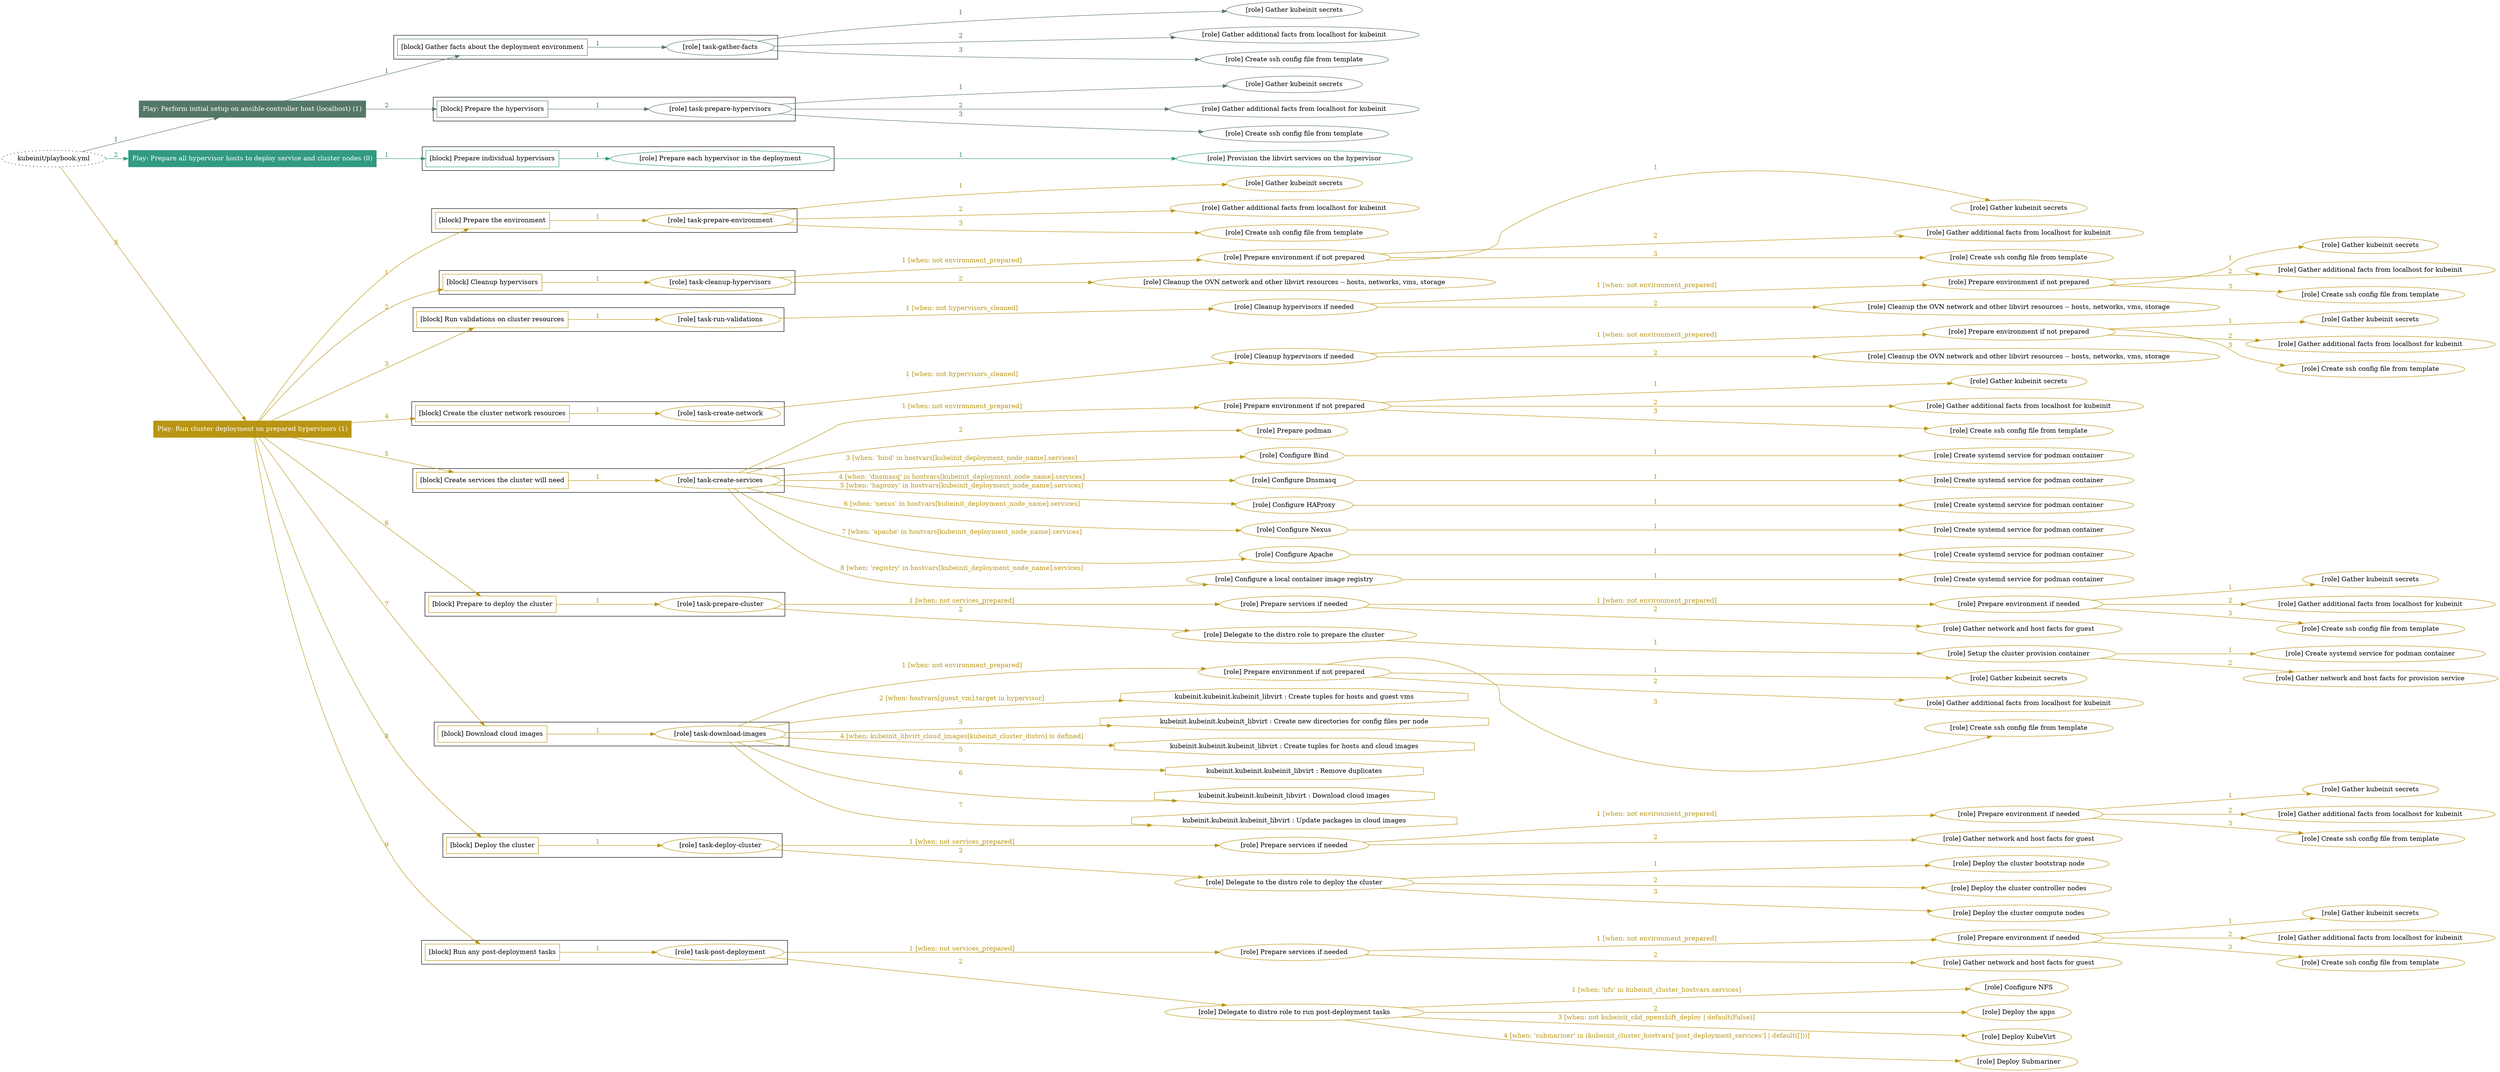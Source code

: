 digraph {
	graph [concentrate=true ordering=in rankdir=LR ratio=fill]
	edge [esep=5 sep=10]
	"kubeinit/playbook.yml" [URL="/home/runner/work/kubeinit/kubeinit/kubeinit/playbook.yml" id=playbook_73aa7940 style=dotted]
	play_77b7f059 [label="Play: Perform initial setup on ansible-controller host (localhost) (1)" URL="/home/runner/work/kubeinit/kubeinit/kubeinit/playbook.yml" color="#557768" fontcolor="#ffffff" id=play_77b7f059 shape=box style=filled tooltip=localhost]
	"kubeinit/playbook.yml" -> play_77b7f059 [label="1 " color="#557768" fontcolor="#557768" id=edge_876aec63 labeltooltip="1 " tooltip="1 "]
	subgraph "Gather kubeinit secrets" {
		role_42b6e3ed [label="[role] Gather kubeinit secrets" URL="/home/runner/.ansible/collections/ansible_collections/kubeinit/kubeinit/roles/kubeinit_prepare/tasks/gather_kubeinit_facts.yml" color="#557768" id=role_42b6e3ed tooltip="Gather kubeinit secrets"]
	}
	subgraph "Gather additional facts from localhost for kubeinit" {
		role_30c38cf1 [label="[role] Gather additional facts from localhost for kubeinit" URL="/home/runner/.ansible/collections/ansible_collections/kubeinit/kubeinit/roles/kubeinit_prepare/tasks/gather_kubeinit_facts.yml" color="#557768" id=role_30c38cf1 tooltip="Gather additional facts from localhost for kubeinit"]
	}
	subgraph "Create ssh config file from template" {
		role_a52dd108 [label="[role] Create ssh config file from template" URL="/home/runner/.ansible/collections/ansible_collections/kubeinit/kubeinit/roles/kubeinit_prepare/tasks/gather_kubeinit_facts.yml" color="#557768" id=role_a52dd108 tooltip="Create ssh config file from template"]
	}
	subgraph "task-gather-facts" {
		role_781a57de [label="[role] task-gather-facts" URL="/home/runner/work/kubeinit/kubeinit/kubeinit/playbook.yml" color="#557768" id=role_781a57de tooltip="task-gather-facts"]
		role_781a57de -> role_42b6e3ed [label="1 " color="#557768" fontcolor="#557768" id=edge_268f8087 labeltooltip="1 " tooltip="1 "]
		role_781a57de -> role_30c38cf1 [label="2 " color="#557768" fontcolor="#557768" id=edge_fd36050e labeltooltip="2 " tooltip="2 "]
		role_781a57de -> role_a52dd108 [label="3 " color="#557768" fontcolor="#557768" id=edge_729027c2 labeltooltip="3 " tooltip="3 "]
	}
	subgraph "Gather kubeinit secrets" {
		role_673e2185 [label="[role] Gather kubeinit secrets" URL="/home/runner/.ansible/collections/ansible_collections/kubeinit/kubeinit/roles/kubeinit_prepare/tasks/gather_kubeinit_facts.yml" color="#557768" id=role_673e2185 tooltip="Gather kubeinit secrets"]
	}
	subgraph "Gather additional facts from localhost for kubeinit" {
		role_f0b79da0 [label="[role] Gather additional facts from localhost for kubeinit" URL="/home/runner/.ansible/collections/ansible_collections/kubeinit/kubeinit/roles/kubeinit_prepare/tasks/gather_kubeinit_facts.yml" color="#557768" id=role_f0b79da0 tooltip="Gather additional facts from localhost for kubeinit"]
	}
	subgraph "Create ssh config file from template" {
		role_86dc5f80 [label="[role] Create ssh config file from template" URL="/home/runner/.ansible/collections/ansible_collections/kubeinit/kubeinit/roles/kubeinit_prepare/tasks/gather_kubeinit_facts.yml" color="#557768" id=role_86dc5f80 tooltip="Create ssh config file from template"]
	}
	subgraph "task-prepare-hypervisors" {
		role_3dabe88e [label="[role] task-prepare-hypervisors" URL="/home/runner/work/kubeinit/kubeinit/kubeinit/playbook.yml" color="#557768" id=role_3dabe88e tooltip="task-prepare-hypervisors"]
		role_3dabe88e -> role_673e2185 [label="1 " color="#557768" fontcolor="#557768" id=edge_9483c1ae labeltooltip="1 " tooltip="1 "]
		role_3dabe88e -> role_f0b79da0 [label="2 " color="#557768" fontcolor="#557768" id=edge_0777ef17 labeltooltip="2 " tooltip="2 "]
		role_3dabe88e -> role_86dc5f80 [label="3 " color="#557768" fontcolor="#557768" id=edge_4f81ac08 labeltooltip="3 " tooltip="3 "]
	}
	subgraph "Play: Perform initial setup on ansible-controller host (localhost) (1)" {
		play_77b7f059 -> block_c660c7ac [label=1 color="#557768" fontcolor="#557768" id=edge_ba9713bd labeltooltip=1 tooltip=1]
		subgraph cluster_block_c660c7ac {
			block_c660c7ac [label="[block] Gather facts about the deployment environment" URL="/home/runner/work/kubeinit/kubeinit/kubeinit/playbook.yml" color="#557768" id=block_c660c7ac labeltooltip="Gather facts about the deployment environment" shape=box tooltip="Gather facts about the deployment environment"]
			block_c660c7ac -> role_781a57de [label="1 " color="#557768" fontcolor="#557768" id=edge_264bc244 labeltooltip="1 " tooltip="1 "]
		}
		play_77b7f059 -> block_96c2974c [label=2 color="#557768" fontcolor="#557768" id=edge_ecccf576 labeltooltip=2 tooltip=2]
		subgraph cluster_block_96c2974c {
			block_96c2974c [label="[block] Prepare the hypervisors" URL="/home/runner/work/kubeinit/kubeinit/kubeinit/playbook.yml" color="#557768" id=block_96c2974c labeltooltip="Prepare the hypervisors" shape=box tooltip="Prepare the hypervisors"]
			block_96c2974c -> role_3dabe88e [label="1 " color="#557768" fontcolor="#557768" id=edge_baafad4e labeltooltip="1 " tooltip="1 "]
		}
	}
	play_0f06b2c6 [label="Play: Prepare all hypervisor hosts to deploy service and cluster nodes (0)" URL="/home/runner/work/kubeinit/kubeinit/kubeinit/playbook.yml" color="#329a82" fontcolor="#ffffff" id=play_0f06b2c6 shape=box style=filled tooltip="Play: Prepare all hypervisor hosts to deploy service and cluster nodes (0)"]
	"kubeinit/playbook.yml" -> play_0f06b2c6 [label="2 " color="#329a82" fontcolor="#329a82" id=edge_367c647f labeltooltip="2 " tooltip="2 "]
	subgraph "Provision the libvirt services on the hypervisor" {
		role_486a2561 [label="[role] Provision the libvirt services on the hypervisor" URL="/home/runner/.ansible/collections/ansible_collections/kubeinit/kubeinit/roles/kubeinit_prepare/tasks/prepare_hypervisor.yml" color="#329a82" id=role_486a2561 tooltip="Provision the libvirt services on the hypervisor"]
	}
	subgraph "Prepare each hypervisor in the deployment" {
		role_6d7b1675 [label="[role] Prepare each hypervisor in the deployment" URL="/home/runner/work/kubeinit/kubeinit/kubeinit/playbook.yml" color="#329a82" id=role_6d7b1675 tooltip="Prepare each hypervisor in the deployment"]
		role_6d7b1675 -> role_486a2561 [label="1 " color="#329a82" fontcolor="#329a82" id=edge_882cb828 labeltooltip="1 " tooltip="1 "]
	}
	subgraph "Play: Prepare all hypervisor hosts to deploy service and cluster nodes (0)" {
		play_0f06b2c6 -> block_17334e14 [label=1 color="#329a82" fontcolor="#329a82" id=edge_ff493f7e labeltooltip=1 tooltip=1]
		subgraph cluster_block_17334e14 {
			block_17334e14 [label="[block] Prepare individual hypervisors" URL="/home/runner/work/kubeinit/kubeinit/kubeinit/playbook.yml" color="#329a82" id=block_17334e14 labeltooltip="Prepare individual hypervisors" shape=box tooltip="Prepare individual hypervisors"]
			block_17334e14 -> role_6d7b1675 [label="1 " color="#329a82" fontcolor="#329a82" id=edge_e977f97d labeltooltip="1 " tooltip="1 "]
		}
	}
	play_8d4b23de [label="Play: Run cluster deployment on prepared hypervisors (1)" URL="/home/runner/work/kubeinit/kubeinit/kubeinit/playbook.yml" color="#b99513" fontcolor="#ffffff" id=play_8d4b23de shape=box style=filled tooltip=localhost]
	"kubeinit/playbook.yml" -> play_8d4b23de [label="3 " color="#b99513" fontcolor="#b99513" id=edge_c06199f5 labeltooltip="3 " tooltip="3 "]
	subgraph "Gather kubeinit secrets" {
		role_553fc7ea [label="[role] Gather kubeinit secrets" URL="/home/runner/.ansible/collections/ansible_collections/kubeinit/kubeinit/roles/kubeinit_prepare/tasks/gather_kubeinit_facts.yml" color="#b99513" id=role_553fc7ea tooltip="Gather kubeinit secrets"]
	}
	subgraph "Gather additional facts from localhost for kubeinit" {
		role_2fa95421 [label="[role] Gather additional facts from localhost for kubeinit" URL="/home/runner/.ansible/collections/ansible_collections/kubeinit/kubeinit/roles/kubeinit_prepare/tasks/gather_kubeinit_facts.yml" color="#b99513" id=role_2fa95421 tooltip="Gather additional facts from localhost for kubeinit"]
	}
	subgraph "Create ssh config file from template" {
		role_7a089277 [label="[role] Create ssh config file from template" URL="/home/runner/.ansible/collections/ansible_collections/kubeinit/kubeinit/roles/kubeinit_prepare/tasks/gather_kubeinit_facts.yml" color="#b99513" id=role_7a089277 tooltip="Create ssh config file from template"]
	}
	subgraph "task-prepare-environment" {
		role_4c256a84 [label="[role] task-prepare-environment" URL="/home/runner/work/kubeinit/kubeinit/kubeinit/playbook.yml" color="#b99513" id=role_4c256a84 tooltip="task-prepare-environment"]
		role_4c256a84 -> role_553fc7ea [label="1 " color="#b99513" fontcolor="#b99513" id=edge_74a0bb49 labeltooltip="1 " tooltip="1 "]
		role_4c256a84 -> role_2fa95421 [label="2 " color="#b99513" fontcolor="#b99513" id=edge_d75780d6 labeltooltip="2 " tooltip="2 "]
		role_4c256a84 -> role_7a089277 [label="3 " color="#b99513" fontcolor="#b99513" id=edge_471e0804 labeltooltip="3 " tooltip="3 "]
	}
	subgraph "Gather kubeinit secrets" {
		role_02e24502 [label="[role] Gather kubeinit secrets" URL="/home/runner/.ansible/collections/ansible_collections/kubeinit/kubeinit/roles/kubeinit_prepare/tasks/gather_kubeinit_facts.yml" color="#b99513" id=role_02e24502 tooltip="Gather kubeinit secrets"]
	}
	subgraph "Gather additional facts from localhost for kubeinit" {
		role_1620b2da [label="[role] Gather additional facts from localhost for kubeinit" URL="/home/runner/.ansible/collections/ansible_collections/kubeinit/kubeinit/roles/kubeinit_prepare/tasks/gather_kubeinit_facts.yml" color="#b99513" id=role_1620b2da tooltip="Gather additional facts from localhost for kubeinit"]
	}
	subgraph "Create ssh config file from template" {
		role_6a111440 [label="[role] Create ssh config file from template" URL="/home/runner/.ansible/collections/ansible_collections/kubeinit/kubeinit/roles/kubeinit_prepare/tasks/gather_kubeinit_facts.yml" color="#b99513" id=role_6a111440 tooltip="Create ssh config file from template"]
	}
	subgraph "Prepare environment if not prepared" {
		role_49f2caa1 [label="[role] Prepare environment if not prepared" URL="/home/runner/.ansible/collections/ansible_collections/kubeinit/kubeinit/roles/kubeinit_prepare/tasks/cleanup_hypervisors.yml" color="#b99513" id=role_49f2caa1 tooltip="Prepare environment if not prepared"]
		role_49f2caa1 -> role_02e24502 [label="1 " color="#b99513" fontcolor="#b99513" id=edge_6d5b104d labeltooltip="1 " tooltip="1 "]
		role_49f2caa1 -> role_1620b2da [label="2 " color="#b99513" fontcolor="#b99513" id=edge_36f37791 labeltooltip="2 " tooltip="2 "]
		role_49f2caa1 -> role_6a111440 [label="3 " color="#b99513" fontcolor="#b99513" id=edge_7f03d119 labeltooltip="3 " tooltip="3 "]
	}
	subgraph "Cleanup the OVN network and other libvirt resources -- hosts, networks, vms, storage" {
		role_19e79baf [label="[role] Cleanup the OVN network and other libvirt resources -- hosts, networks, vms, storage" URL="/home/runner/.ansible/collections/ansible_collections/kubeinit/kubeinit/roles/kubeinit_prepare/tasks/cleanup_hypervisors.yml" color="#b99513" id=role_19e79baf tooltip="Cleanup the OVN network and other libvirt resources -- hosts, networks, vms, storage"]
	}
	subgraph "task-cleanup-hypervisors" {
		role_377736ed [label="[role] task-cleanup-hypervisors" URL="/home/runner/work/kubeinit/kubeinit/kubeinit/playbook.yml" color="#b99513" id=role_377736ed tooltip="task-cleanup-hypervisors"]
		role_377736ed -> role_49f2caa1 [label="1 [when: not environment_prepared]" color="#b99513" fontcolor="#b99513" id=edge_f61d15ff labeltooltip="1 [when: not environment_prepared]" tooltip="1 [when: not environment_prepared]"]
		role_377736ed -> role_19e79baf [label="2 " color="#b99513" fontcolor="#b99513" id=edge_3c9c37d9 labeltooltip="2 " tooltip="2 "]
	}
	subgraph "Gather kubeinit secrets" {
		role_98253d21 [label="[role] Gather kubeinit secrets" URL="/home/runner/.ansible/collections/ansible_collections/kubeinit/kubeinit/roles/kubeinit_prepare/tasks/gather_kubeinit_facts.yml" color="#b99513" id=role_98253d21 tooltip="Gather kubeinit secrets"]
	}
	subgraph "Gather additional facts from localhost for kubeinit" {
		role_db8db9c6 [label="[role] Gather additional facts from localhost for kubeinit" URL="/home/runner/.ansible/collections/ansible_collections/kubeinit/kubeinit/roles/kubeinit_prepare/tasks/gather_kubeinit_facts.yml" color="#b99513" id=role_db8db9c6 tooltip="Gather additional facts from localhost for kubeinit"]
	}
	subgraph "Create ssh config file from template" {
		role_54a4dbec [label="[role] Create ssh config file from template" URL="/home/runner/.ansible/collections/ansible_collections/kubeinit/kubeinit/roles/kubeinit_prepare/tasks/gather_kubeinit_facts.yml" color="#b99513" id=role_54a4dbec tooltip="Create ssh config file from template"]
	}
	subgraph "Prepare environment if not prepared" {
		role_b8436974 [label="[role] Prepare environment if not prepared" URL="/home/runner/.ansible/collections/ansible_collections/kubeinit/kubeinit/roles/kubeinit_prepare/tasks/cleanup_hypervisors.yml" color="#b99513" id=role_b8436974 tooltip="Prepare environment if not prepared"]
		role_b8436974 -> role_98253d21 [label="1 " color="#b99513" fontcolor="#b99513" id=edge_3f57828a labeltooltip="1 " tooltip="1 "]
		role_b8436974 -> role_db8db9c6 [label="2 " color="#b99513" fontcolor="#b99513" id=edge_72e51cda labeltooltip="2 " tooltip="2 "]
		role_b8436974 -> role_54a4dbec [label="3 " color="#b99513" fontcolor="#b99513" id=edge_c96a9a04 labeltooltip="3 " tooltip="3 "]
	}
	subgraph "Cleanup the OVN network and other libvirt resources -- hosts, networks, vms, storage" {
		role_8bdcf054 [label="[role] Cleanup the OVN network and other libvirt resources -- hosts, networks, vms, storage" URL="/home/runner/.ansible/collections/ansible_collections/kubeinit/kubeinit/roles/kubeinit_prepare/tasks/cleanup_hypervisors.yml" color="#b99513" id=role_8bdcf054 tooltip="Cleanup the OVN network and other libvirt resources -- hosts, networks, vms, storage"]
	}
	subgraph "Cleanup hypervisors if needed" {
		role_8f4f4daa [label="[role] Cleanup hypervisors if needed" URL="/home/runner/.ansible/collections/ansible_collections/kubeinit/kubeinit/roles/kubeinit_validations/tasks/main.yml" color="#b99513" id=role_8f4f4daa tooltip="Cleanup hypervisors if needed"]
		role_8f4f4daa -> role_b8436974 [label="1 [when: not environment_prepared]" color="#b99513" fontcolor="#b99513" id=edge_6c31d465 labeltooltip="1 [when: not environment_prepared]" tooltip="1 [when: not environment_prepared]"]
		role_8f4f4daa -> role_8bdcf054 [label="2 " color="#b99513" fontcolor="#b99513" id=edge_10a9f2d1 labeltooltip="2 " tooltip="2 "]
	}
	subgraph "task-run-validations" {
		role_775ff26c [label="[role] task-run-validations" URL="/home/runner/work/kubeinit/kubeinit/kubeinit/playbook.yml" color="#b99513" id=role_775ff26c tooltip="task-run-validations"]
		role_775ff26c -> role_8f4f4daa [label="1 [when: not hypervisors_cleaned]" color="#b99513" fontcolor="#b99513" id=edge_aa94a695 labeltooltip="1 [when: not hypervisors_cleaned]" tooltip="1 [when: not hypervisors_cleaned]"]
	}
	subgraph "Gather kubeinit secrets" {
		role_102e09c4 [label="[role] Gather kubeinit secrets" URL="/home/runner/.ansible/collections/ansible_collections/kubeinit/kubeinit/roles/kubeinit_prepare/tasks/gather_kubeinit_facts.yml" color="#b99513" id=role_102e09c4 tooltip="Gather kubeinit secrets"]
	}
	subgraph "Gather additional facts from localhost for kubeinit" {
		role_d42cb521 [label="[role] Gather additional facts from localhost for kubeinit" URL="/home/runner/.ansible/collections/ansible_collections/kubeinit/kubeinit/roles/kubeinit_prepare/tasks/gather_kubeinit_facts.yml" color="#b99513" id=role_d42cb521 tooltip="Gather additional facts from localhost for kubeinit"]
	}
	subgraph "Create ssh config file from template" {
		role_cd36a2e1 [label="[role] Create ssh config file from template" URL="/home/runner/.ansible/collections/ansible_collections/kubeinit/kubeinit/roles/kubeinit_prepare/tasks/gather_kubeinit_facts.yml" color="#b99513" id=role_cd36a2e1 tooltip="Create ssh config file from template"]
	}
	subgraph "Prepare environment if not prepared" {
		role_fcbc938e [label="[role] Prepare environment if not prepared" URL="/home/runner/.ansible/collections/ansible_collections/kubeinit/kubeinit/roles/kubeinit_prepare/tasks/cleanup_hypervisors.yml" color="#b99513" id=role_fcbc938e tooltip="Prepare environment if not prepared"]
		role_fcbc938e -> role_102e09c4 [label="1 " color="#b99513" fontcolor="#b99513" id=edge_75ae6b6f labeltooltip="1 " tooltip="1 "]
		role_fcbc938e -> role_d42cb521 [label="2 " color="#b99513" fontcolor="#b99513" id=edge_844ba6c8 labeltooltip="2 " tooltip="2 "]
		role_fcbc938e -> role_cd36a2e1 [label="3 " color="#b99513" fontcolor="#b99513" id=edge_0a8ab532 labeltooltip="3 " tooltip="3 "]
	}
	subgraph "Cleanup the OVN network and other libvirt resources -- hosts, networks, vms, storage" {
		role_05c5c28d [label="[role] Cleanup the OVN network and other libvirt resources -- hosts, networks, vms, storage" URL="/home/runner/.ansible/collections/ansible_collections/kubeinit/kubeinit/roles/kubeinit_prepare/tasks/cleanup_hypervisors.yml" color="#b99513" id=role_05c5c28d tooltip="Cleanup the OVN network and other libvirt resources -- hosts, networks, vms, storage"]
	}
	subgraph "Cleanup hypervisors if needed" {
		role_f970d432 [label="[role] Cleanup hypervisors if needed" URL="/home/runner/.ansible/collections/ansible_collections/kubeinit/kubeinit/roles/kubeinit_libvirt/tasks/create_network.yml" color="#b99513" id=role_f970d432 tooltip="Cleanup hypervisors if needed"]
		role_f970d432 -> role_fcbc938e [label="1 [when: not environment_prepared]" color="#b99513" fontcolor="#b99513" id=edge_668fef5b labeltooltip="1 [when: not environment_prepared]" tooltip="1 [when: not environment_prepared]"]
		role_f970d432 -> role_05c5c28d [label="2 " color="#b99513" fontcolor="#b99513" id=edge_f1c63eea labeltooltip="2 " tooltip="2 "]
	}
	subgraph "task-create-network" {
		role_781e65ed [label="[role] task-create-network" URL="/home/runner/work/kubeinit/kubeinit/kubeinit/playbook.yml" color="#b99513" id=role_781e65ed tooltip="task-create-network"]
		role_781e65ed -> role_f970d432 [label="1 [when: not hypervisors_cleaned]" color="#b99513" fontcolor="#b99513" id=edge_b2d5cd12 labeltooltip="1 [when: not hypervisors_cleaned]" tooltip="1 [when: not hypervisors_cleaned]"]
	}
	subgraph "Gather kubeinit secrets" {
		role_8c36b259 [label="[role] Gather kubeinit secrets" URL="/home/runner/.ansible/collections/ansible_collections/kubeinit/kubeinit/roles/kubeinit_prepare/tasks/gather_kubeinit_facts.yml" color="#b99513" id=role_8c36b259 tooltip="Gather kubeinit secrets"]
	}
	subgraph "Gather additional facts from localhost for kubeinit" {
		role_29945821 [label="[role] Gather additional facts from localhost for kubeinit" URL="/home/runner/.ansible/collections/ansible_collections/kubeinit/kubeinit/roles/kubeinit_prepare/tasks/gather_kubeinit_facts.yml" color="#b99513" id=role_29945821 tooltip="Gather additional facts from localhost for kubeinit"]
	}
	subgraph "Create ssh config file from template" {
		role_59a2f965 [label="[role] Create ssh config file from template" URL="/home/runner/.ansible/collections/ansible_collections/kubeinit/kubeinit/roles/kubeinit_prepare/tasks/gather_kubeinit_facts.yml" color="#b99513" id=role_59a2f965 tooltip="Create ssh config file from template"]
	}
	subgraph "Prepare environment if not prepared" {
		role_d01ee7a2 [label="[role] Prepare environment if not prepared" URL="/home/runner/.ansible/collections/ansible_collections/kubeinit/kubeinit/roles/kubeinit_services/tasks/main.yml" color="#b99513" id=role_d01ee7a2 tooltip="Prepare environment if not prepared"]
		role_d01ee7a2 -> role_8c36b259 [label="1 " color="#b99513" fontcolor="#b99513" id=edge_57781030 labeltooltip="1 " tooltip="1 "]
		role_d01ee7a2 -> role_29945821 [label="2 " color="#b99513" fontcolor="#b99513" id=edge_82c34857 labeltooltip="2 " tooltip="2 "]
		role_d01ee7a2 -> role_59a2f965 [label="3 " color="#b99513" fontcolor="#b99513" id=edge_6105bed0 labeltooltip="3 " tooltip="3 "]
	}
	subgraph "Prepare podman" {
		role_70132996 [label="[role] Prepare podman" URL="/home/runner/.ansible/collections/ansible_collections/kubeinit/kubeinit/roles/kubeinit_services/tasks/00_create_service_pod.yml" color="#b99513" id=role_70132996 tooltip="Prepare podman"]
	}
	subgraph "Create systemd service for podman container" {
		role_55cbd237 [label="[role] Create systemd service for podman container" URL="/home/runner/.ansible/collections/ansible_collections/kubeinit/kubeinit/roles/kubeinit_bind/tasks/main.yml" color="#b99513" id=role_55cbd237 tooltip="Create systemd service for podman container"]
	}
	subgraph "Configure Bind" {
		role_05f12ec2 [label="[role] Configure Bind" URL="/home/runner/.ansible/collections/ansible_collections/kubeinit/kubeinit/roles/kubeinit_services/tasks/start_services_containers.yml" color="#b99513" id=role_05f12ec2 tooltip="Configure Bind"]
		role_05f12ec2 -> role_55cbd237 [label="1 " color="#b99513" fontcolor="#b99513" id=edge_34add593 labeltooltip="1 " tooltip="1 "]
	}
	subgraph "Create systemd service for podman container" {
		role_6254d09f [label="[role] Create systemd service for podman container" URL="/home/runner/.ansible/collections/ansible_collections/kubeinit/kubeinit/roles/kubeinit_dnsmasq/tasks/main.yml" color="#b99513" id=role_6254d09f tooltip="Create systemd service for podman container"]
	}
	subgraph "Configure Dnsmasq" {
		role_a2ce11c8 [label="[role] Configure Dnsmasq" URL="/home/runner/.ansible/collections/ansible_collections/kubeinit/kubeinit/roles/kubeinit_services/tasks/start_services_containers.yml" color="#b99513" id=role_a2ce11c8 tooltip="Configure Dnsmasq"]
		role_a2ce11c8 -> role_6254d09f [label="1 " color="#b99513" fontcolor="#b99513" id=edge_29154c09 labeltooltip="1 " tooltip="1 "]
	}
	subgraph "Create systemd service for podman container" {
		role_b6067ca4 [label="[role] Create systemd service for podman container" URL="/home/runner/.ansible/collections/ansible_collections/kubeinit/kubeinit/roles/kubeinit_haproxy/tasks/main.yml" color="#b99513" id=role_b6067ca4 tooltip="Create systemd service for podman container"]
	}
	subgraph "Configure HAProxy" {
		role_fd6523a4 [label="[role] Configure HAProxy" URL="/home/runner/.ansible/collections/ansible_collections/kubeinit/kubeinit/roles/kubeinit_services/tasks/start_services_containers.yml" color="#b99513" id=role_fd6523a4 tooltip="Configure HAProxy"]
		role_fd6523a4 -> role_b6067ca4 [label="1 " color="#b99513" fontcolor="#b99513" id=edge_427c9698 labeltooltip="1 " tooltip="1 "]
	}
	subgraph "Create systemd service for podman container" {
		role_b9b83986 [label="[role] Create systemd service for podman container" URL="/home/runner/.ansible/collections/ansible_collections/kubeinit/kubeinit/roles/kubeinit_nexus/tasks/main.yml" color="#b99513" id=role_b9b83986 tooltip="Create systemd service for podman container"]
	}
	subgraph "Configure Nexus" {
		role_a5252b3a [label="[role] Configure Nexus" URL="/home/runner/.ansible/collections/ansible_collections/kubeinit/kubeinit/roles/kubeinit_services/tasks/start_services_containers.yml" color="#b99513" id=role_a5252b3a tooltip="Configure Nexus"]
		role_a5252b3a -> role_b9b83986 [label="1 " color="#b99513" fontcolor="#b99513" id=edge_8d0e93cd labeltooltip="1 " tooltip="1 "]
	}
	subgraph "Create systemd service for podman container" {
		role_c49f8c93 [label="[role] Create systemd service for podman container" URL="/home/runner/.ansible/collections/ansible_collections/kubeinit/kubeinit/roles/kubeinit_apache/tasks/main.yml" color="#b99513" id=role_c49f8c93 tooltip="Create systemd service for podman container"]
	}
	subgraph "Configure Apache" {
		role_1ab5c257 [label="[role] Configure Apache" URL="/home/runner/.ansible/collections/ansible_collections/kubeinit/kubeinit/roles/kubeinit_services/tasks/start_services_containers.yml" color="#b99513" id=role_1ab5c257 tooltip="Configure Apache"]
		role_1ab5c257 -> role_c49f8c93 [label="1 " color="#b99513" fontcolor="#b99513" id=edge_0ab4131d labeltooltip="1 " tooltip="1 "]
	}
	subgraph "Create systemd service for podman container" {
		role_7c6852c6 [label="[role] Create systemd service for podman container" URL="/home/runner/.ansible/collections/ansible_collections/kubeinit/kubeinit/roles/kubeinit_registry/tasks/main.yml" color="#b99513" id=role_7c6852c6 tooltip="Create systemd service for podman container"]
	}
	subgraph "Configure a local container image registry" {
		role_31b606ee [label="[role] Configure a local container image registry" URL="/home/runner/.ansible/collections/ansible_collections/kubeinit/kubeinit/roles/kubeinit_services/tasks/start_services_containers.yml" color="#b99513" id=role_31b606ee tooltip="Configure a local container image registry"]
		role_31b606ee -> role_7c6852c6 [label="1 " color="#b99513" fontcolor="#b99513" id=edge_30120368 labeltooltip="1 " tooltip="1 "]
	}
	subgraph "task-create-services" {
		role_31505a32 [label="[role] task-create-services" URL="/home/runner/work/kubeinit/kubeinit/kubeinit/playbook.yml" color="#b99513" id=role_31505a32 tooltip="task-create-services"]
		role_31505a32 -> role_d01ee7a2 [label="1 [when: not environment_prepared]" color="#b99513" fontcolor="#b99513" id=edge_4f71b64b labeltooltip="1 [when: not environment_prepared]" tooltip="1 [when: not environment_prepared]"]
		role_31505a32 -> role_70132996 [label="2 " color="#b99513" fontcolor="#b99513" id=edge_8ffcecb2 labeltooltip="2 " tooltip="2 "]
		role_31505a32 -> role_05f12ec2 [label="3 [when: 'bind' in hostvars[kubeinit_deployment_node_name].services]" color="#b99513" fontcolor="#b99513" id=edge_3326d9ca labeltooltip="3 [when: 'bind' in hostvars[kubeinit_deployment_node_name].services]" tooltip="3 [when: 'bind' in hostvars[kubeinit_deployment_node_name].services]"]
		role_31505a32 -> role_a2ce11c8 [label="4 [when: 'dnsmasq' in hostvars[kubeinit_deployment_node_name].services]" color="#b99513" fontcolor="#b99513" id=edge_51deca5f labeltooltip="4 [when: 'dnsmasq' in hostvars[kubeinit_deployment_node_name].services]" tooltip="4 [when: 'dnsmasq' in hostvars[kubeinit_deployment_node_name].services]"]
		role_31505a32 -> role_fd6523a4 [label="5 [when: 'haproxy' in hostvars[kubeinit_deployment_node_name].services]" color="#b99513" fontcolor="#b99513" id=edge_9e289aaf labeltooltip="5 [when: 'haproxy' in hostvars[kubeinit_deployment_node_name].services]" tooltip="5 [when: 'haproxy' in hostvars[kubeinit_deployment_node_name].services]"]
		role_31505a32 -> role_a5252b3a [label="6 [when: 'nexus' in hostvars[kubeinit_deployment_node_name].services]" color="#b99513" fontcolor="#b99513" id=edge_ea679473 labeltooltip="6 [when: 'nexus' in hostvars[kubeinit_deployment_node_name].services]" tooltip="6 [when: 'nexus' in hostvars[kubeinit_deployment_node_name].services]"]
		role_31505a32 -> role_1ab5c257 [label="7 [when: 'apache' in hostvars[kubeinit_deployment_node_name].services]" color="#b99513" fontcolor="#b99513" id=edge_762d8f34 labeltooltip="7 [when: 'apache' in hostvars[kubeinit_deployment_node_name].services]" tooltip="7 [when: 'apache' in hostvars[kubeinit_deployment_node_name].services]"]
		role_31505a32 -> role_31b606ee [label="8 [when: 'registry' in hostvars[kubeinit_deployment_node_name].services]" color="#b99513" fontcolor="#b99513" id=edge_0c09cc63 labeltooltip="8 [when: 'registry' in hostvars[kubeinit_deployment_node_name].services]" tooltip="8 [when: 'registry' in hostvars[kubeinit_deployment_node_name].services]"]
	}
	subgraph "Gather kubeinit secrets" {
		role_49596a7b [label="[role] Gather kubeinit secrets" URL="/home/runner/.ansible/collections/ansible_collections/kubeinit/kubeinit/roles/kubeinit_prepare/tasks/gather_kubeinit_facts.yml" color="#b99513" id=role_49596a7b tooltip="Gather kubeinit secrets"]
	}
	subgraph "Gather additional facts from localhost for kubeinit" {
		role_dddd9edf [label="[role] Gather additional facts from localhost for kubeinit" URL="/home/runner/.ansible/collections/ansible_collections/kubeinit/kubeinit/roles/kubeinit_prepare/tasks/gather_kubeinit_facts.yml" color="#b99513" id=role_dddd9edf tooltip="Gather additional facts from localhost for kubeinit"]
	}
	subgraph "Create ssh config file from template" {
		role_5545ca25 [label="[role] Create ssh config file from template" URL="/home/runner/.ansible/collections/ansible_collections/kubeinit/kubeinit/roles/kubeinit_prepare/tasks/gather_kubeinit_facts.yml" color="#b99513" id=role_5545ca25 tooltip="Create ssh config file from template"]
	}
	subgraph "Prepare environment if needed" {
		role_7bed1615 [label="[role] Prepare environment if needed" URL="/home/runner/.ansible/collections/ansible_collections/kubeinit/kubeinit/roles/kubeinit_services/tasks/prepare_services.yml" color="#b99513" id=role_7bed1615 tooltip="Prepare environment if needed"]
		role_7bed1615 -> role_49596a7b [label="1 " color="#b99513" fontcolor="#b99513" id=edge_15ea4dc5 labeltooltip="1 " tooltip="1 "]
		role_7bed1615 -> role_dddd9edf [label="2 " color="#b99513" fontcolor="#b99513" id=edge_3a8f386c labeltooltip="2 " tooltip="2 "]
		role_7bed1615 -> role_5545ca25 [label="3 " color="#b99513" fontcolor="#b99513" id=edge_db05877a labeltooltip="3 " tooltip="3 "]
	}
	subgraph "Gather network and host facts for guest" {
		role_3f3fa3e2 [label="[role] Gather network and host facts for guest" URL="/home/runner/.ansible/collections/ansible_collections/kubeinit/kubeinit/roles/kubeinit_services/tasks/prepare_services.yml" color="#b99513" id=role_3f3fa3e2 tooltip="Gather network and host facts for guest"]
	}
	subgraph "Prepare services if needed" {
		role_9eb60955 [label="[role] Prepare services if needed" URL="/home/runner/.ansible/collections/ansible_collections/kubeinit/kubeinit/roles/kubeinit_prepare/tasks/prepare_cluster.yml" color="#b99513" id=role_9eb60955 tooltip="Prepare services if needed"]
		role_9eb60955 -> role_7bed1615 [label="1 [when: not environment_prepared]" color="#b99513" fontcolor="#b99513" id=edge_3d2ce43d labeltooltip="1 [when: not environment_prepared]" tooltip="1 [when: not environment_prepared]"]
		role_9eb60955 -> role_3f3fa3e2 [label="2 " color="#b99513" fontcolor="#b99513" id=edge_4f8fa911 labeltooltip="2 " tooltip="2 "]
	}
	subgraph "Create systemd service for podman container" {
		role_ee719f2b [label="[role] Create systemd service for podman container" URL="/home/runner/.ansible/collections/ansible_collections/kubeinit/kubeinit/roles/kubeinit_services/tasks/create_provision_container.yml" color="#b99513" id=role_ee719f2b tooltip="Create systemd service for podman container"]
	}
	subgraph "Gather network and host facts for provision service" {
		role_342296b5 [label="[role] Gather network and host facts for provision service" URL="/home/runner/.ansible/collections/ansible_collections/kubeinit/kubeinit/roles/kubeinit_services/tasks/create_provision_container.yml" color="#b99513" id=role_342296b5 tooltip="Gather network and host facts for provision service"]
	}
	subgraph "Setup the cluster provision container" {
		role_90021887 [label="[role] Setup the cluster provision container" URL="/home/runner/.ansible/collections/ansible_collections/kubeinit/kubeinit/roles/kubeinit_okd/tasks/prepare_cluster.yml" color="#b99513" id=role_90021887 tooltip="Setup the cluster provision container"]
		role_90021887 -> role_ee719f2b [label="1 " color="#b99513" fontcolor="#b99513" id=edge_41cda00c labeltooltip="1 " tooltip="1 "]
		role_90021887 -> role_342296b5 [label="2 " color="#b99513" fontcolor="#b99513" id=edge_049aaf02 labeltooltip="2 " tooltip="2 "]
	}
	subgraph "Delegate to the distro role to prepare the cluster" {
		role_62b9df59 [label="[role] Delegate to the distro role to prepare the cluster" URL="/home/runner/.ansible/collections/ansible_collections/kubeinit/kubeinit/roles/kubeinit_prepare/tasks/prepare_cluster.yml" color="#b99513" id=role_62b9df59 tooltip="Delegate to the distro role to prepare the cluster"]
		role_62b9df59 -> role_90021887 [label="1 " color="#b99513" fontcolor="#b99513" id=edge_5d1dec52 labeltooltip="1 " tooltip="1 "]
	}
	subgraph "task-prepare-cluster" {
		role_0006ed11 [label="[role] task-prepare-cluster" URL="/home/runner/work/kubeinit/kubeinit/kubeinit/playbook.yml" color="#b99513" id=role_0006ed11 tooltip="task-prepare-cluster"]
		role_0006ed11 -> role_9eb60955 [label="1 [when: not services_prepared]" color="#b99513" fontcolor="#b99513" id=edge_30d4cfed labeltooltip="1 [when: not services_prepared]" tooltip="1 [when: not services_prepared]"]
		role_0006ed11 -> role_62b9df59 [label="2 " color="#b99513" fontcolor="#b99513" id=edge_be00352b labeltooltip="2 " tooltip="2 "]
	}
	subgraph "Gather kubeinit secrets" {
		role_7b356f6b [label="[role] Gather kubeinit secrets" URL="/home/runner/.ansible/collections/ansible_collections/kubeinit/kubeinit/roles/kubeinit_prepare/tasks/gather_kubeinit_facts.yml" color="#b99513" id=role_7b356f6b tooltip="Gather kubeinit secrets"]
	}
	subgraph "Gather additional facts from localhost for kubeinit" {
		role_602cbb9a [label="[role] Gather additional facts from localhost for kubeinit" URL="/home/runner/.ansible/collections/ansible_collections/kubeinit/kubeinit/roles/kubeinit_prepare/tasks/gather_kubeinit_facts.yml" color="#b99513" id=role_602cbb9a tooltip="Gather additional facts from localhost for kubeinit"]
	}
	subgraph "Create ssh config file from template" {
		role_51f89a1e [label="[role] Create ssh config file from template" URL="/home/runner/.ansible/collections/ansible_collections/kubeinit/kubeinit/roles/kubeinit_prepare/tasks/gather_kubeinit_facts.yml" color="#b99513" id=role_51f89a1e tooltip="Create ssh config file from template"]
	}
	subgraph "Prepare environment if not prepared" {
		role_deaaf60e [label="[role] Prepare environment if not prepared" URL="/home/runner/.ansible/collections/ansible_collections/kubeinit/kubeinit/roles/kubeinit_libvirt/tasks/download_cloud_images.yml" color="#b99513" id=role_deaaf60e tooltip="Prepare environment if not prepared"]
		role_deaaf60e -> role_7b356f6b [label="1 " color="#b99513" fontcolor="#b99513" id=edge_ae46f01c labeltooltip="1 " tooltip="1 "]
		role_deaaf60e -> role_602cbb9a [label="2 " color="#b99513" fontcolor="#b99513" id=edge_6e8e6282 labeltooltip="2 " tooltip="2 "]
		role_deaaf60e -> role_51f89a1e [label="3 " color="#b99513" fontcolor="#b99513" id=edge_e50e66b0 labeltooltip="3 " tooltip="3 "]
	}
	subgraph "task-download-images" {
		role_4997d1a4 [label="[role] task-download-images" URL="/home/runner/work/kubeinit/kubeinit/kubeinit/playbook.yml" color="#b99513" id=role_4997d1a4 tooltip="task-download-images"]
		role_4997d1a4 -> role_deaaf60e [label="1 [when: not environment_prepared]" color="#b99513" fontcolor="#b99513" id=edge_7150475f labeltooltip="1 [when: not environment_prepared]" tooltip="1 [when: not environment_prepared]"]
		task_0ad57b36 [label="kubeinit.kubeinit.kubeinit_libvirt : Create tuples for hosts and guest vms" URL="/home/runner/.ansible/collections/ansible_collections/kubeinit/kubeinit/roles/kubeinit_libvirt/tasks/download_cloud_images.yml" color="#b99513" id=task_0ad57b36 shape=octagon tooltip="kubeinit.kubeinit.kubeinit_libvirt : Create tuples for hosts and guest vms"]
		role_4997d1a4 -> task_0ad57b36 [label="2 [when: hostvars[guest_vm].target in hypervisor]" color="#b99513" fontcolor="#b99513" id=edge_c06a1142 labeltooltip="2 [when: hostvars[guest_vm].target in hypervisor]" tooltip="2 [when: hostvars[guest_vm].target in hypervisor]"]
		task_4f43a0e6 [label="kubeinit.kubeinit.kubeinit_libvirt : Create new directories for config files per node" URL="/home/runner/.ansible/collections/ansible_collections/kubeinit/kubeinit/roles/kubeinit_libvirt/tasks/download_cloud_images.yml" color="#b99513" id=task_4f43a0e6 shape=octagon tooltip="kubeinit.kubeinit.kubeinit_libvirt : Create new directories for config files per node"]
		role_4997d1a4 -> task_4f43a0e6 [label="3 " color="#b99513" fontcolor="#b99513" id=edge_eaf7844f labeltooltip="3 " tooltip="3 "]
		task_eaa51f11 [label="kubeinit.kubeinit.kubeinit_libvirt : Create tuples for hosts and cloud images" URL="/home/runner/.ansible/collections/ansible_collections/kubeinit/kubeinit/roles/kubeinit_libvirt/tasks/download_cloud_images.yml" color="#b99513" id=task_eaa51f11 shape=octagon tooltip="kubeinit.kubeinit.kubeinit_libvirt : Create tuples for hosts and cloud images"]
		role_4997d1a4 -> task_eaa51f11 [label="4 [when: kubeinit_libvirt_cloud_images[kubeinit_cluster_distro] is defined]" color="#b99513" fontcolor="#b99513" id=edge_325a11d9 labeltooltip="4 [when: kubeinit_libvirt_cloud_images[kubeinit_cluster_distro] is defined]" tooltip="4 [when: kubeinit_libvirt_cloud_images[kubeinit_cluster_distro] is defined]"]
		task_61771956 [label="kubeinit.kubeinit.kubeinit_libvirt : Remove duplicates" URL="/home/runner/.ansible/collections/ansible_collections/kubeinit/kubeinit/roles/kubeinit_libvirt/tasks/download_cloud_images.yml" color="#b99513" id=task_61771956 shape=octagon tooltip="kubeinit.kubeinit.kubeinit_libvirt : Remove duplicates"]
		role_4997d1a4 -> task_61771956 [label="5 " color="#b99513" fontcolor="#b99513" id=edge_d5413c09 labeltooltip="5 " tooltip="5 "]
		task_9d68301d [label="kubeinit.kubeinit.kubeinit_libvirt : Download cloud images" URL="/home/runner/.ansible/collections/ansible_collections/kubeinit/kubeinit/roles/kubeinit_libvirt/tasks/download_cloud_images.yml" color="#b99513" id=task_9d68301d shape=octagon tooltip="kubeinit.kubeinit.kubeinit_libvirt : Download cloud images"]
		role_4997d1a4 -> task_9d68301d [label="6 " color="#b99513" fontcolor="#b99513" id=edge_faa897e0 labeltooltip="6 " tooltip="6 "]
		task_79dab4e0 [label="kubeinit.kubeinit.kubeinit_libvirt : Update packages in cloud images" URL="/home/runner/.ansible/collections/ansible_collections/kubeinit/kubeinit/roles/kubeinit_libvirt/tasks/download_cloud_images.yml" color="#b99513" id=task_79dab4e0 shape=octagon tooltip="kubeinit.kubeinit.kubeinit_libvirt : Update packages in cloud images"]
		role_4997d1a4 -> task_79dab4e0 [label="7 " color="#b99513" fontcolor="#b99513" id=edge_d8077d53 labeltooltip="7 " tooltip="7 "]
	}
	subgraph "Gather kubeinit secrets" {
		role_43a031f0 [label="[role] Gather kubeinit secrets" URL="/home/runner/.ansible/collections/ansible_collections/kubeinit/kubeinit/roles/kubeinit_prepare/tasks/gather_kubeinit_facts.yml" color="#b99513" id=role_43a031f0 tooltip="Gather kubeinit secrets"]
	}
	subgraph "Gather additional facts from localhost for kubeinit" {
		role_a2fc396a [label="[role] Gather additional facts from localhost for kubeinit" URL="/home/runner/.ansible/collections/ansible_collections/kubeinit/kubeinit/roles/kubeinit_prepare/tasks/gather_kubeinit_facts.yml" color="#b99513" id=role_a2fc396a tooltip="Gather additional facts from localhost for kubeinit"]
	}
	subgraph "Create ssh config file from template" {
		role_60ed2cce [label="[role] Create ssh config file from template" URL="/home/runner/.ansible/collections/ansible_collections/kubeinit/kubeinit/roles/kubeinit_prepare/tasks/gather_kubeinit_facts.yml" color="#b99513" id=role_60ed2cce tooltip="Create ssh config file from template"]
	}
	subgraph "Prepare environment if needed" {
		role_840a8c62 [label="[role] Prepare environment if needed" URL="/home/runner/.ansible/collections/ansible_collections/kubeinit/kubeinit/roles/kubeinit_services/tasks/prepare_services.yml" color="#b99513" id=role_840a8c62 tooltip="Prepare environment if needed"]
		role_840a8c62 -> role_43a031f0 [label="1 " color="#b99513" fontcolor="#b99513" id=edge_f5aa1d39 labeltooltip="1 " tooltip="1 "]
		role_840a8c62 -> role_a2fc396a [label="2 " color="#b99513" fontcolor="#b99513" id=edge_92e50c0c labeltooltip="2 " tooltip="2 "]
		role_840a8c62 -> role_60ed2cce [label="3 " color="#b99513" fontcolor="#b99513" id=edge_ed0926e2 labeltooltip="3 " tooltip="3 "]
	}
	subgraph "Gather network and host facts for guest" {
		role_615dac7f [label="[role] Gather network and host facts for guest" URL="/home/runner/.ansible/collections/ansible_collections/kubeinit/kubeinit/roles/kubeinit_services/tasks/prepare_services.yml" color="#b99513" id=role_615dac7f tooltip="Gather network and host facts for guest"]
	}
	subgraph "Prepare services if needed" {
		role_73825e86 [label="[role] Prepare services if needed" URL="/home/runner/.ansible/collections/ansible_collections/kubeinit/kubeinit/roles/kubeinit_prepare/tasks/deploy_cluster.yml" color="#b99513" id=role_73825e86 tooltip="Prepare services if needed"]
		role_73825e86 -> role_840a8c62 [label="1 [when: not environment_prepared]" color="#b99513" fontcolor="#b99513" id=edge_cb9e2795 labeltooltip="1 [when: not environment_prepared]" tooltip="1 [when: not environment_prepared]"]
		role_73825e86 -> role_615dac7f [label="2 " color="#b99513" fontcolor="#b99513" id=edge_4b4e7d5d labeltooltip="2 " tooltip="2 "]
	}
	subgraph "Deploy the cluster bootstrap node" {
		role_66667dcc [label="[role] Deploy the cluster bootstrap node" URL="/home/runner/.ansible/collections/ansible_collections/kubeinit/kubeinit/roles/kubeinit_okd/tasks/main.yml" color="#b99513" id=role_66667dcc tooltip="Deploy the cluster bootstrap node"]
	}
	subgraph "Deploy the cluster controller nodes" {
		role_635b0b90 [label="[role] Deploy the cluster controller nodes" URL="/home/runner/.ansible/collections/ansible_collections/kubeinit/kubeinit/roles/kubeinit_okd/tasks/main.yml" color="#b99513" id=role_635b0b90 tooltip="Deploy the cluster controller nodes"]
	}
	subgraph "Deploy the cluster compute nodes" {
		role_04fafb6c [label="[role] Deploy the cluster compute nodes" URL="/home/runner/.ansible/collections/ansible_collections/kubeinit/kubeinit/roles/kubeinit_okd/tasks/main.yml" color="#b99513" id=role_04fafb6c tooltip="Deploy the cluster compute nodes"]
	}
	subgraph "Delegate to the distro role to deploy the cluster" {
		role_ec7b5fc3 [label="[role] Delegate to the distro role to deploy the cluster" URL="/home/runner/.ansible/collections/ansible_collections/kubeinit/kubeinit/roles/kubeinit_prepare/tasks/deploy_cluster.yml" color="#b99513" id=role_ec7b5fc3 tooltip="Delegate to the distro role to deploy the cluster"]
		role_ec7b5fc3 -> role_66667dcc [label="1 " color="#b99513" fontcolor="#b99513" id=edge_ef0a249d labeltooltip="1 " tooltip="1 "]
		role_ec7b5fc3 -> role_635b0b90 [label="2 " color="#b99513" fontcolor="#b99513" id=edge_9b4b4f29 labeltooltip="2 " tooltip="2 "]
		role_ec7b5fc3 -> role_04fafb6c [label="3 " color="#b99513" fontcolor="#b99513" id=edge_c01b1261 labeltooltip="3 " tooltip="3 "]
	}
	subgraph "task-deploy-cluster" {
		role_cc8cfe71 [label="[role] task-deploy-cluster" URL="/home/runner/work/kubeinit/kubeinit/kubeinit/playbook.yml" color="#b99513" id=role_cc8cfe71 tooltip="task-deploy-cluster"]
		role_cc8cfe71 -> role_73825e86 [label="1 [when: not services_prepared]" color="#b99513" fontcolor="#b99513" id=edge_e97af314 labeltooltip="1 [when: not services_prepared]" tooltip="1 [when: not services_prepared]"]
		role_cc8cfe71 -> role_ec7b5fc3 [label="2 " color="#b99513" fontcolor="#b99513" id=edge_4ef9ffb1 labeltooltip="2 " tooltip="2 "]
	}
	subgraph "Gather kubeinit secrets" {
		role_0546ce3e [label="[role] Gather kubeinit secrets" URL="/home/runner/.ansible/collections/ansible_collections/kubeinit/kubeinit/roles/kubeinit_prepare/tasks/gather_kubeinit_facts.yml" color="#b99513" id=role_0546ce3e tooltip="Gather kubeinit secrets"]
	}
	subgraph "Gather additional facts from localhost for kubeinit" {
		role_adb6cc5e [label="[role] Gather additional facts from localhost for kubeinit" URL="/home/runner/.ansible/collections/ansible_collections/kubeinit/kubeinit/roles/kubeinit_prepare/tasks/gather_kubeinit_facts.yml" color="#b99513" id=role_adb6cc5e tooltip="Gather additional facts from localhost for kubeinit"]
	}
	subgraph "Create ssh config file from template" {
		role_57d993b6 [label="[role] Create ssh config file from template" URL="/home/runner/.ansible/collections/ansible_collections/kubeinit/kubeinit/roles/kubeinit_prepare/tasks/gather_kubeinit_facts.yml" color="#b99513" id=role_57d993b6 tooltip="Create ssh config file from template"]
	}
	subgraph "Prepare environment if needed" {
		role_f7970076 [label="[role] Prepare environment if needed" URL="/home/runner/.ansible/collections/ansible_collections/kubeinit/kubeinit/roles/kubeinit_services/tasks/prepare_services.yml" color="#b99513" id=role_f7970076 tooltip="Prepare environment if needed"]
		role_f7970076 -> role_0546ce3e [label="1 " color="#b99513" fontcolor="#b99513" id=edge_4060f73d labeltooltip="1 " tooltip="1 "]
		role_f7970076 -> role_adb6cc5e [label="2 " color="#b99513" fontcolor="#b99513" id=edge_231e390a labeltooltip="2 " tooltip="2 "]
		role_f7970076 -> role_57d993b6 [label="3 " color="#b99513" fontcolor="#b99513" id=edge_94a844f2 labeltooltip="3 " tooltip="3 "]
	}
	subgraph "Gather network and host facts for guest" {
		role_e85a83f7 [label="[role] Gather network and host facts for guest" URL="/home/runner/.ansible/collections/ansible_collections/kubeinit/kubeinit/roles/kubeinit_services/tasks/prepare_services.yml" color="#b99513" id=role_e85a83f7 tooltip="Gather network and host facts for guest"]
	}
	subgraph "Prepare services if needed" {
		role_886b6c00 [label="[role] Prepare services if needed" URL="/home/runner/.ansible/collections/ansible_collections/kubeinit/kubeinit/roles/kubeinit_prepare/tasks/post_deployment.yml" color="#b99513" id=role_886b6c00 tooltip="Prepare services if needed"]
		role_886b6c00 -> role_f7970076 [label="1 [when: not environment_prepared]" color="#b99513" fontcolor="#b99513" id=edge_999f97d3 labeltooltip="1 [when: not environment_prepared]" tooltip="1 [when: not environment_prepared]"]
		role_886b6c00 -> role_e85a83f7 [label="2 " color="#b99513" fontcolor="#b99513" id=edge_7324f519 labeltooltip="2 " tooltip="2 "]
	}
	subgraph "Configure NFS" {
		role_ac8e6631 [label="[role] Configure NFS" URL="/home/runner/.ansible/collections/ansible_collections/kubeinit/kubeinit/roles/kubeinit_okd/tasks/post_deployment_tasks.yml" color="#b99513" id=role_ac8e6631 tooltip="Configure NFS"]
	}
	subgraph "Deploy the apps" {
		role_394360e9 [label="[role] Deploy the apps" URL="/home/runner/.ansible/collections/ansible_collections/kubeinit/kubeinit/roles/kubeinit_okd/tasks/post_deployment_tasks.yml" color="#b99513" id=role_394360e9 tooltip="Deploy the apps"]
	}
	subgraph "Deploy KubeVirt" {
		role_186e0a0d [label="[role] Deploy KubeVirt" URL="/home/runner/.ansible/collections/ansible_collections/kubeinit/kubeinit/roles/kubeinit_okd/tasks/post_deployment_tasks.yml" color="#b99513" id=role_186e0a0d tooltip="Deploy KubeVirt"]
	}
	subgraph "Deploy Submariner" {
		role_5fe31768 [label="[role] Deploy Submariner" URL="/home/runner/.ansible/collections/ansible_collections/kubeinit/kubeinit/roles/kubeinit_okd/tasks/post_deployment_tasks.yml" color="#b99513" id=role_5fe31768 tooltip="Deploy Submariner"]
	}
	subgraph "Delegate to distro role to run post-deployment tasks" {
		role_df62ae20 [label="[role] Delegate to distro role to run post-deployment tasks" URL="/home/runner/.ansible/collections/ansible_collections/kubeinit/kubeinit/roles/kubeinit_prepare/tasks/post_deployment.yml" color="#b99513" id=role_df62ae20 tooltip="Delegate to distro role to run post-deployment tasks"]
		role_df62ae20 -> role_ac8e6631 [label="1 [when: 'nfs' in kubeinit_cluster_hostvars.services]" color="#b99513" fontcolor="#b99513" id=edge_271b0780 labeltooltip="1 [when: 'nfs' in kubeinit_cluster_hostvars.services]" tooltip="1 [when: 'nfs' in kubeinit_cluster_hostvars.services]"]
		role_df62ae20 -> role_394360e9 [label="2 " color="#b99513" fontcolor="#b99513" id=edge_99bf6305 labeltooltip="2 " tooltip="2 "]
		role_df62ae20 -> role_186e0a0d [label="3 [when: not kubeinit_okd_openshift_deploy | default(False)]" color="#b99513" fontcolor="#b99513" id=edge_6aa67055 labeltooltip="3 [when: not kubeinit_okd_openshift_deploy | default(False)]" tooltip="3 [when: not kubeinit_okd_openshift_deploy | default(False)]"]
		role_df62ae20 -> role_5fe31768 [label="4 [when: 'submariner' in (kubeinit_cluster_hostvars['post_deployment_services'] | default([]))]" color="#b99513" fontcolor="#b99513" id=edge_09d6d562 labeltooltip="4 [when: 'submariner' in (kubeinit_cluster_hostvars['post_deployment_services'] | default([]))]" tooltip="4 [when: 'submariner' in (kubeinit_cluster_hostvars['post_deployment_services'] | default([]))]"]
	}
	subgraph "task-post-deployment" {
		role_4632a48f [label="[role] task-post-deployment" URL="/home/runner/work/kubeinit/kubeinit/kubeinit/playbook.yml" color="#b99513" id=role_4632a48f tooltip="task-post-deployment"]
		role_4632a48f -> role_886b6c00 [label="1 [when: not services_prepared]" color="#b99513" fontcolor="#b99513" id=edge_86e52418 labeltooltip="1 [when: not services_prepared]" tooltip="1 [when: not services_prepared]"]
		role_4632a48f -> role_df62ae20 [label="2 " color="#b99513" fontcolor="#b99513" id=edge_86eefbec labeltooltip="2 " tooltip="2 "]
	}
	subgraph "Play: Run cluster deployment on prepared hypervisors (1)" {
		play_8d4b23de -> block_23d2e258 [label=1 color="#b99513" fontcolor="#b99513" id=edge_b0f8c9f4 labeltooltip=1 tooltip=1]
		subgraph cluster_block_23d2e258 {
			block_23d2e258 [label="[block] Prepare the environment" URL="/home/runner/work/kubeinit/kubeinit/kubeinit/playbook.yml" color="#b99513" id=block_23d2e258 labeltooltip="Prepare the environment" shape=box tooltip="Prepare the environment"]
			block_23d2e258 -> role_4c256a84 [label="1 " color="#b99513" fontcolor="#b99513" id=edge_e570f850 labeltooltip="1 " tooltip="1 "]
		}
		play_8d4b23de -> block_77b21118 [label=2 color="#b99513" fontcolor="#b99513" id=edge_6c75e8e6 labeltooltip=2 tooltip=2]
		subgraph cluster_block_77b21118 {
			block_77b21118 [label="[block] Cleanup hypervisors" URL="/home/runner/work/kubeinit/kubeinit/kubeinit/playbook.yml" color="#b99513" id=block_77b21118 labeltooltip="Cleanup hypervisors" shape=box tooltip="Cleanup hypervisors"]
			block_77b21118 -> role_377736ed [label="1 " color="#b99513" fontcolor="#b99513" id=edge_d067ecc8 labeltooltip="1 " tooltip="1 "]
		}
		play_8d4b23de -> block_cc23a321 [label=3 color="#b99513" fontcolor="#b99513" id=edge_52fe69c4 labeltooltip=3 tooltip=3]
		subgraph cluster_block_cc23a321 {
			block_cc23a321 [label="[block] Run validations on cluster resources" URL="/home/runner/work/kubeinit/kubeinit/kubeinit/playbook.yml" color="#b99513" id=block_cc23a321 labeltooltip="Run validations on cluster resources" shape=box tooltip="Run validations on cluster resources"]
			block_cc23a321 -> role_775ff26c [label="1 " color="#b99513" fontcolor="#b99513" id=edge_247a04d8 labeltooltip="1 " tooltip="1 "]
		}
		play_8d4b23de -> block_064dd334 [label=4 color="#b99513" fontcolor="#b99513" id=edge_b7afae08 labeltooltip=4 tooltip=4]
		subgraph cluster_block_064dd334 {
			block_064dd334 [label="[block] Create the cluster network resources" URL="/home/runner/work/kubeinit/kubeinit/kubeinit/playbook.yml" color="#b99513" id=block_064dd334 labeltooltip="Create the cluster network resources" shape=box tooltip="Create the cluster network resources"]
			block_064dd334 -> role_781e65ed [label="1 " color="#b99513" fontcolor="#b99513" id=edge_bc0aa2d7 labeltooltip="1 " tooltip="1 "]
		}
		play_8d4b23de -> block_f499c8ca [label=5 color="#b99513" fontcolor="#b99513" id=edge_144538bc labeltooltip=5 tooltip=5]
		subgraph cluster_block_f499c8ca {
			block_f499c8ca [label="[block] Create services the cluster will need" URL="/home/runner/work/kubeinit/kubeinit/kubeinit/playbook.yml" color="#b99513" id=block_f499c8ca labeltooltip="Create services the cluster will need" shape=box tooltip="Create services the cluster will need"]
			block_f499c8ca -> role_31505a32 [label="1 " color="#b99513" fontcolor="#b99513" id=edge_692d9d1c labeltooltip="1 " tooltip="1 "]
		}
		play_8d4b23de -> block_14e1aea5 [label=6 color="#b99513" fontcolor="#b99513" id=edge_c979c0ce labeltooltip=6 tooltip=6]
		subgraph cluster_block_14e1aea5 {
			block_14e1aea5 [label="[block] Prepare to deploy the cluster" URL="/home/runner/work/kubeinit/kubeinit/kubeinit/playbook.yml" color="#b99513" id=block_14e1aea5 labeltooltip="Prepare to deploy the cluster" shape=box tooltip="Prepare to deploy the cluster"]
			block_14e1aea5 -> role_0006ed11 [label="1 " color="#b99513" fontcolor="#b99513" id=edge_bf9b6fe4 labeltooltip="1 " tooltip="1 "]
		}
		play_8d4b23de -> block_b919e50f [label=7 color="#b99513" fontcolor="#b99513" id=edge_8ec103b0 labeltooltip=7 tooltip=7]
		subgraph cluster_block_b919e50f {
			block_b919e50f [label="[block] Download cloud images" URL="/home/runner/work/kubeinit/kubeinit/kubeinit/playbook.yml" color="#b99513" id=block_b919e50f labeltooltip="Download cloud images" shape=box tooltip="Download cloud images"]
			block_b919e50f -> role_4997d1a4 [label="1 " color="#b99513" fontcolor="#b99513" id=edge_310a6e6d labeltooltip="1 " tooltip="1 "]
		}
		play_8d4b23de -> block_7ecc3f54 [label=8 color="#b99513" fontcolor="#b99513" id=edge_a10780ea labeltooltip=8 tooltip=8]
		subgraph cluster_block_7ecc3f54 {
			block_7ecc3f54 [label="[block] Deploy the cluster" URL="/home/runner/work/kubeinit/kubeinit/kubeinit/playbook.yml" color="#b99513" id=block_7ecc3f54 labeltooltip="Deploy the cluster" shape=box tooltip="Deploy the cluster"]
			block_7ecc3f54 -> role_cc8cfe71 [label="1 " color="#b99513" fontcolor="#b99513" id=edge_967fb554 labeltooltip="1 " tooltip="1 "]
		}
		play_8d4b23de -> block_5612aa2d [label=9 color="#b99513" fontcolor="#b99513" id=edge_b0f8f028 labeltooltip=9 tooltip=9]
		subgraph cluster_block_5612aa2d {
			block_5612aa2d [label="[block] Run any post-deployment tasks" URL="/home/runner/work/kubeinit/kubeinit/kubeinit/playbook.yml" color="#b99513" id=block_5612aa2d labeltooltip="Run any post-deployment tasks" shape=box tooltip="Run any post-deployment tasks"]
			block_5612aa2d -> role_4632a48f [label="1 " color="#b99513" fontcolor="#b99513" id=edge_fc8793db labeltooltip="1 " tooltip="1 "]
		}
	}
}
